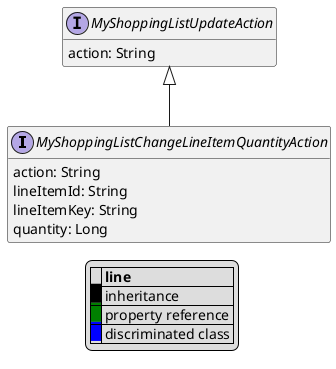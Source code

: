 @startuml

hide empty fields
hide empty methods
legend
|= |= line |
|<back:black>   </back>| inheritance |
|<back:green>   </back>| property reference |
|<back:blue>   </back>| discriminated class |
endlegend
interface MyShoppingListChangeLineItemQuantityAction [[MyShoppingListChangeLineItemQuantityAction.svg]] extends MyShoppingListUpdateAction {
    action: String
    lineItemId: String
    lineItemKey: String
    quantity: Long
}
interface MyShoppingListUpdateAction [[MyShoppingListUpdateAction.svg]]  {
    action: String
}





@enduml
